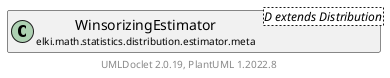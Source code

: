 @startuml
    remove .*\.(Instance|Par|Parameterizer|Factory)$
    set namespaceSeparator none
    hide empty fields
    hide empty methods

    class "<size:14>WinsorizingEstimator.Par\n<size:10>elki.math.statistics.distribution.estimator.meta" as elki.math.statistics.distribution.estimator.meta.WinsorizingEstimator.Par<D extends Distribution> {
        {static} +INNER_ID: OptionID
        {static} +WINSORIZE_ID: OptionID
        -inner: DistributionEstimator<D extends Distribution>
        -winsorize: double
        +configure(Parameterization): void
        +make(): WinsorizingEstimator<D extends Distribution>
    }

    interface "<size:14>Parameterizer\n<size:10>elki.utilities.optionhandling" as elki.utilities.optionhandling.Parameterizer [[../../../../../utilities/optionhandling/Parameterizer.html]] {
        {abstract} +make(): Object
    }
    class "<size:14>WinsorizingEstimator\n<size:10>elki.math.statistics.distribution.estimator.meta" as elki.math.statistics.distribution.estimator.meta.WinsorizingEstimator<D extends Distribution> [[WinsorizingEstimator.html]]

    elki.utilities.optionhandling.Parameterizer <|.. elki.math.statistics.distribution.estimator.meta.WinsorizingEstimator.Par
    elki.math.statistics.distribution.estimator.meta.WinsorizingEstimator +-- elki.math.statistics.distribution.estimator.meta.WinsorizingEstimator.Par

    center footer UMLDoclet 2.0.19, PlantUML 1.2022.8
@enduml
